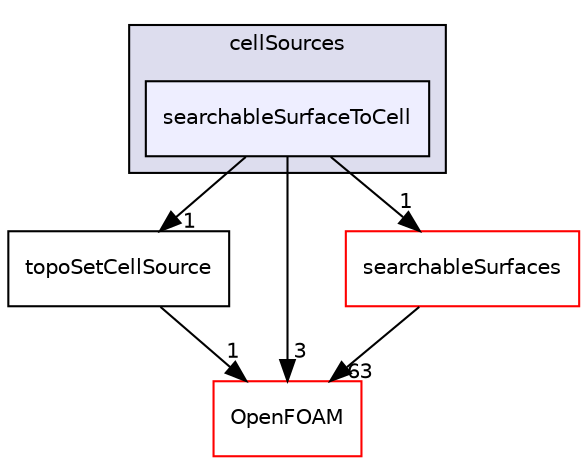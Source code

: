 digraph "src/meshTools/sets/cellSources/searchableSurfaceToCell" {
  bgcolor=transparent;
  compound=true
  node [ fontsize="10", fontname="Helvetica"];
  edge [ labelfontsize="10", labelfontname="Helvetica"];
  subgraph clusterdir_fc621d78dcee889743a7b51abdefc9d7 {
    graph [ bgcolor="#ddddee", pencolor="black", label="cellSources" fontname="Helvetica", fontsize="10", URL="dir_fc621d78dcee889743a7b51abdefc9d7.html"]
  dir_d2495e514214b7c67ac181917bb6e6f7 [shape=box, label="searchableSurfaceToCell", style="filled", fillcolor="#eeeeff", pencolor="black", URL="dir_d2495e514214b7c67ac181917bb6e6f7.html"];
  }
  dir_3570c6bb5166bbf938854d30b3221ba9 [shape=box label="topoSetCellSource" URL="dir_3570c6bb5166bbf938854d30b3221ba9.html"];
  dir_c5473ff19b20e6ec4dfe5c310b3778a8 [shape=box label="OpenFOAM" color="red" URL="dir_c5473ff19b20e6ec4dfe5c310b3778a8.html"];
  dir_fdba7555f757b9c8126275cbaccc3a14 [shape=box label="searchableSurfaces" color="red" URL="dir_fdba7555f757b9c8126275cbaccc3a14.html"];
  dir_3570c6bb5166bbf938854d30b3221ba9->dir_c5473ff19b20e6ec4dfe5c310b3778a8 [headlabel="1", labeldistance=1.5 headhref="dir_002074_002151.html"];
  dir_fdba7555f757b9c8126275cbaccc3a14->dir_c5473ff19b20e6ec4dfe5c310b3778a8 [headlabel="63", labeldistance=1.5 headhref="dir_002033_002151.html"];
  dir_d2495e514214b7c67ac181917bb6e6f7->dir_3570c6bb5166bbf938854d30b3221ba9 [headlabel="1", labeldistance=1.5 headhref="dir_002069_002074.html"];
  dir_d2495e514214b7c67ac181917bb6e6f7->dir_c5473ff19b20e6ec4dfe5c310b3778a8 [headlabel="3", labeldistance=1.5 headhref="dir_002069_002151.html"];
  dir_d2495e514214b7c67ac181917bb6e6f7->dir_fdba7555f757b9c8126275cbaccc3a14 [headlabel="1", labeldistance=1.5 headhref="dir_002069_002033.html"];
}
